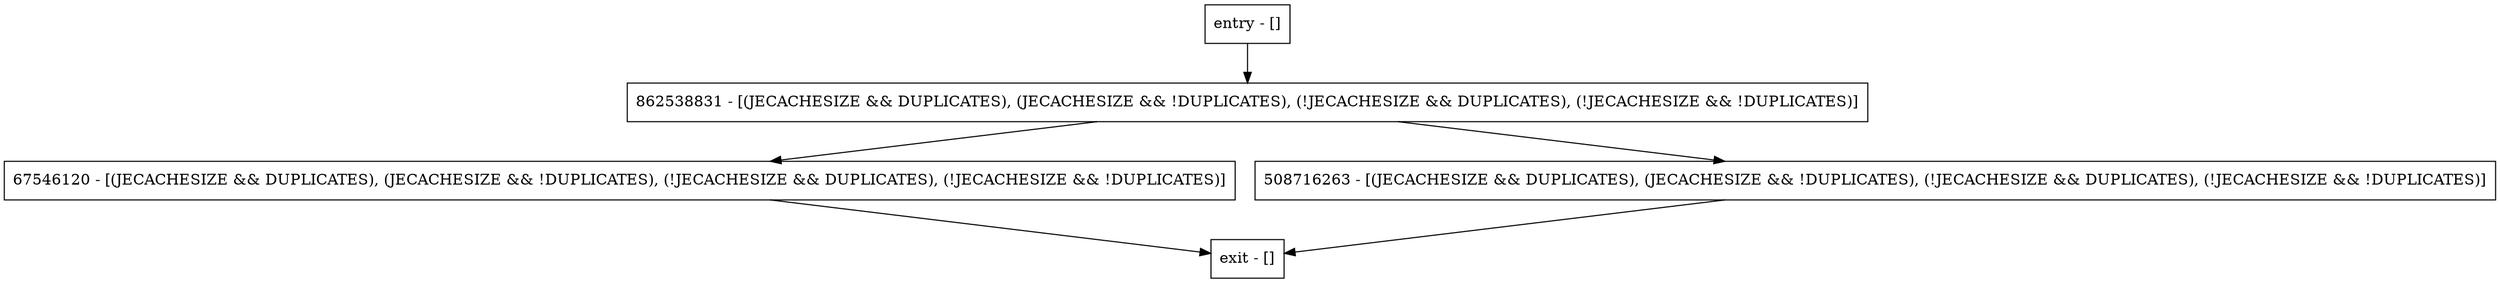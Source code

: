 digraph verifyChecksum {
node [shape=record];
entry [label="entry - []"];
exit [label="exit - []"];
67546120 [label="67546120 - [(JECACHESIZE && DUPLICATES), (JECACHESIZE && !DUPLICATES), (!JECACHESIZE && DUPLICATES), (!JECACHESIZE && !DUPLICATES)]"];
508716263 [label="508716263 - [(JECACHESIZE && DUPLICATES), (JECACHESIZE && !DUPLICATES), (!JECACHESIZE && DUPLICATES), (!JECACHESIZE && !DUPLICATES)]"];
862538831 [label="862538831 - [(JECACHESIZE && DUPLICATES), (JECACHESIZE && !DUPLICATES), (!JECACHESIZE && DUPLICATES), (!JECACHESIZE && !DUPLICATES)]"];
entry;
exit;
entry -> 862538831;
67546120 -> exit;
508716263 -> exit;
862538831 -> 67546120;
862538831 -> 508716263;
}
